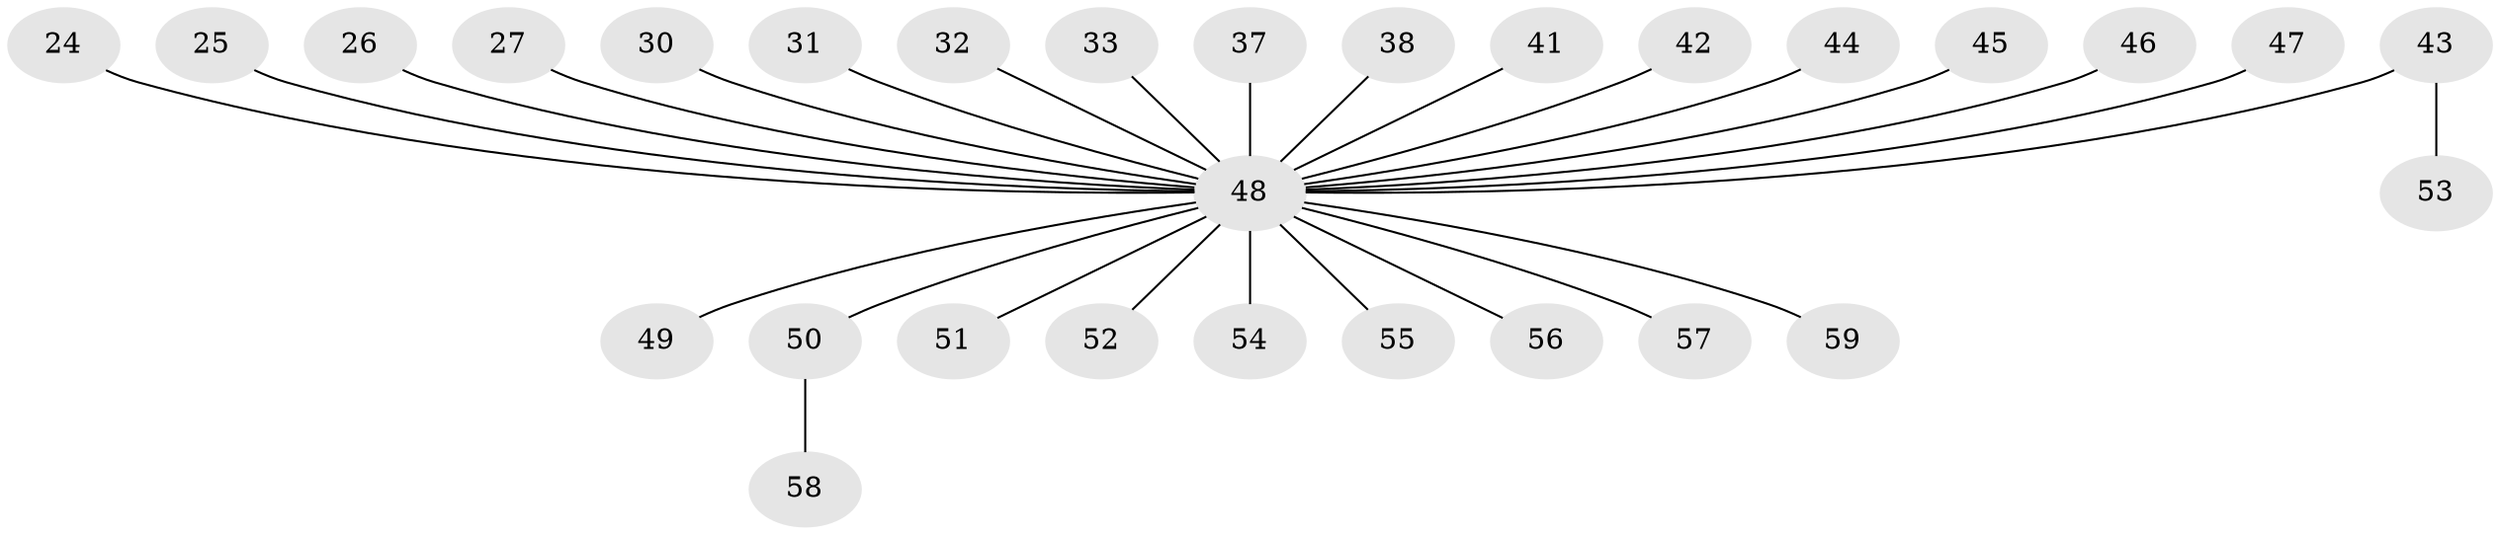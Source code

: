 // original degree distribution, {19: 0.01694915254237288, 1: 0.6610169491525424, 3: 0.06779661016949153, 2: 0.1694915254237288, 4: 0.06779661016949153, 10: 0.01694915254237288}
// Generated by graph-tools (version 1.1) at 2025/47/03/09/25 04:47:33]
// undirected, 29 vertices, 28 edges
graph export_dot {
graph [start="1"]
  node [color=gray90,style=filled];
  24;
  25;
  26;
  27;
  30;
  31;
  32;
  33;
  37;
  38;
  41;
  42;
  43;
  44;
  45;
  46;
  47 [super="+36"];
  48 [super="+6+11+13+40+16+14+17+18+21+19+20+22+23+29+34+35"];
  49;
  50 [super="+28"];
  51;
  52 [super="+39"];
  53;
  54;
  55;
  56;
  57;
  58;
  59;
  24 -- 48;
  25 -- 48;
  26 -- 48;
  27 -- 48;
  30 -- 48;
  31 -- 48;
  32 -- 48;
  33 -- 48;
  37 -- 48;
  38 -- 48;
  41 -- 48;
  42 -- 48;
  43 -- 53;
  43 -- 48;
  44 -- 48;
  45 -- 48;
  46 -- 48;
  47 -- 48;
  48 -- 49;
  48 -- 55;
  48 -- 50;
  48 -- 57;
  48 -- 54;
  48 -- 56;
  48 -- 59;
  48 -- 51;
  48 -- 52;
  50 -- 58;
}
